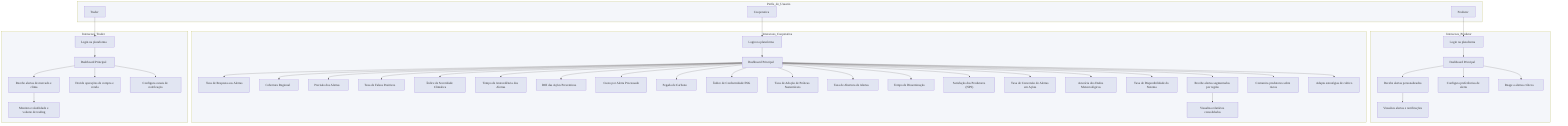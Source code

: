 %%{init: {'theme': 'default', 'themeVariables': { 'primaryColor': '#e1e5f2', 'primaryTextColor': '#000', 'primaryBorderColor': '#7589a2', 'lineColor': '#5E5C5C', 'secondaryColor': '#f4f6fa', 'tertiaryColor': '#ffffff', 'background': '#ffffff', 'mainBkg': '#e1e5f2', 'secondBkg': '#f4f6fa', 'tertiaryBkg': '#ffffff', 'primaryBkgColor': '#e1e5f2', 'secondaryBkgColor': '#f4f6fa', 'tertiaryBkgColor': '#ffffff', 'lineWidth': 2, 'fontFamily': 'Arial, sans-serif' }}}%%
flowchart TD
    subgraph Perfis_de_Usuario
        direction TB
        Produtor[Produtor]
        Cooperativa[Cooperativa]
        Trader[Trader]
    end

    subgraph Interacoes_Produtor
        direction TB
        P_Login[Login na plataforma]
        P_Dashboard[Dashboard Principal]
        P_Recebe_Alertas[Recebe alertas personalizados]
        P_Visualiza_Alertas[Visualiza alertas e notificações]
        P_Configura[Configura preferências de alerta]
        P_Reage[Reage a alertas críticos]

        Produtor --> P_Login --> P_Dashboard
        P_Dashboard --> P_Recebe_Alertas --> P_Visualiza_Alertas
        P_Dashboard --> P_Configura
        P_Dashboard --> P_Reage
    end

    subgraph Interacoes_Cooperativa
        direction TB
        C_Login[Login na plataforma]
        C_Dashboard[Dashboard Principal]
        C_KPI_1["Taxa de Resposta aos Alertas"]
        C_KPI_3["Cobertura Regional"]
        C_KPI_5["Precisão dos Alertas"]
        C_KPI_6["Taxa de Falsos Positivos"]
        C_KPI_7["Índice de Severidade Climática"]
        C_KPI_8["Tempo de Antecedência dos Alertas"]
        C_KPI_10["ROI das Ações Preventivas"]
        C_KPI_11["Custo por Alerta Processado"]
        C_KPI_13["Pegada de Carbono"]
        C_KPI_15["Índice de Conformidade ESG"]
        C_KPI_16["Taxa de Adoção de Práticas Sustentáveis"]
        C_KPI_17["Taxa de Abertura de Alertas"]
        C_KPI_18["Tempo de Disseminação"]
        C_KPI_19["Satisfação dos Produtores (NPS)"]
        C_KPI_20["Taxa de Conversão de Alertas em Ações"]
        C_KPI_21["Acurácia dos Dados Meteorológicos"]
        C_KPI_24["Taxa de Disponibilidade do Sistema"]
        C_Recebe_Alertas[Recebe alertas segmentados por região]
        C_Visualiza_Relatorios[Visualiza relatórios consolidados]
        C_Comunica_Produtores[Comunica produtores sobre riscos]
        C_Adapta_Estrategias[Adapta estratégias de cultivo]

        Cooperativa --> C_Login --> C_Dashboard
        C_Dashboard --> C_KPI_1
        C_Dashboard --> C_KPI_3
        C_Dashboard --> C_KPI_5
        C_Dashboard --> C_KPI_6
        C_Dashboard --> C_KPI_7
        C_Dashboard --> C_KPI_8
        C_Dashboard --> C_KPI_10
        C_Dashboard --> C_KPI_11
        C_Dashboard --> C_KPI_13
        C_Dashboard --> C_KPI_15
        C_Dashboard --> C_KPI_16
        C_Dashboard --> C_KPI_17
        C_Dashboard --> C_KPI_18
        C_Dashboard --> C_KPI_19
        C_Dashboard --> C_KPI_20
        C_Dashboard --> C_KPI_21
        C_Dashboard --> C_KPI_24
        C_Dashboard --> C_Recebe_Alertas --> C_Visualiza_Relatorios
        C_Dashboard --> C_Comunica_Produtores
        C_Dashboard --> C_Adapta_Estrategias
    end

    subgraph Interacoes_Trader
        direction TB
        T_Login[Login na plataforma]
        T_Dashboard[Dashboard Principal]
        T_Recebe_Alertas[Recebe alertas de mercado e clima]
        T_Monitora[Monitora volatilidade e volume de trading]
        T_Decide_Operacoes[Decide operações de compra e venda]
        T_Configura_Notificacoes[Configura canais de notificação]

        Trader --> T_Login --> T_Dashboard
        T_Dashboard --> T_Recebe_Alertas --> T_Monitora
        T_Dashboard --> T_Decide_Operacoes
        T_Dashboard --> T_Configura_Notificacoes
    end